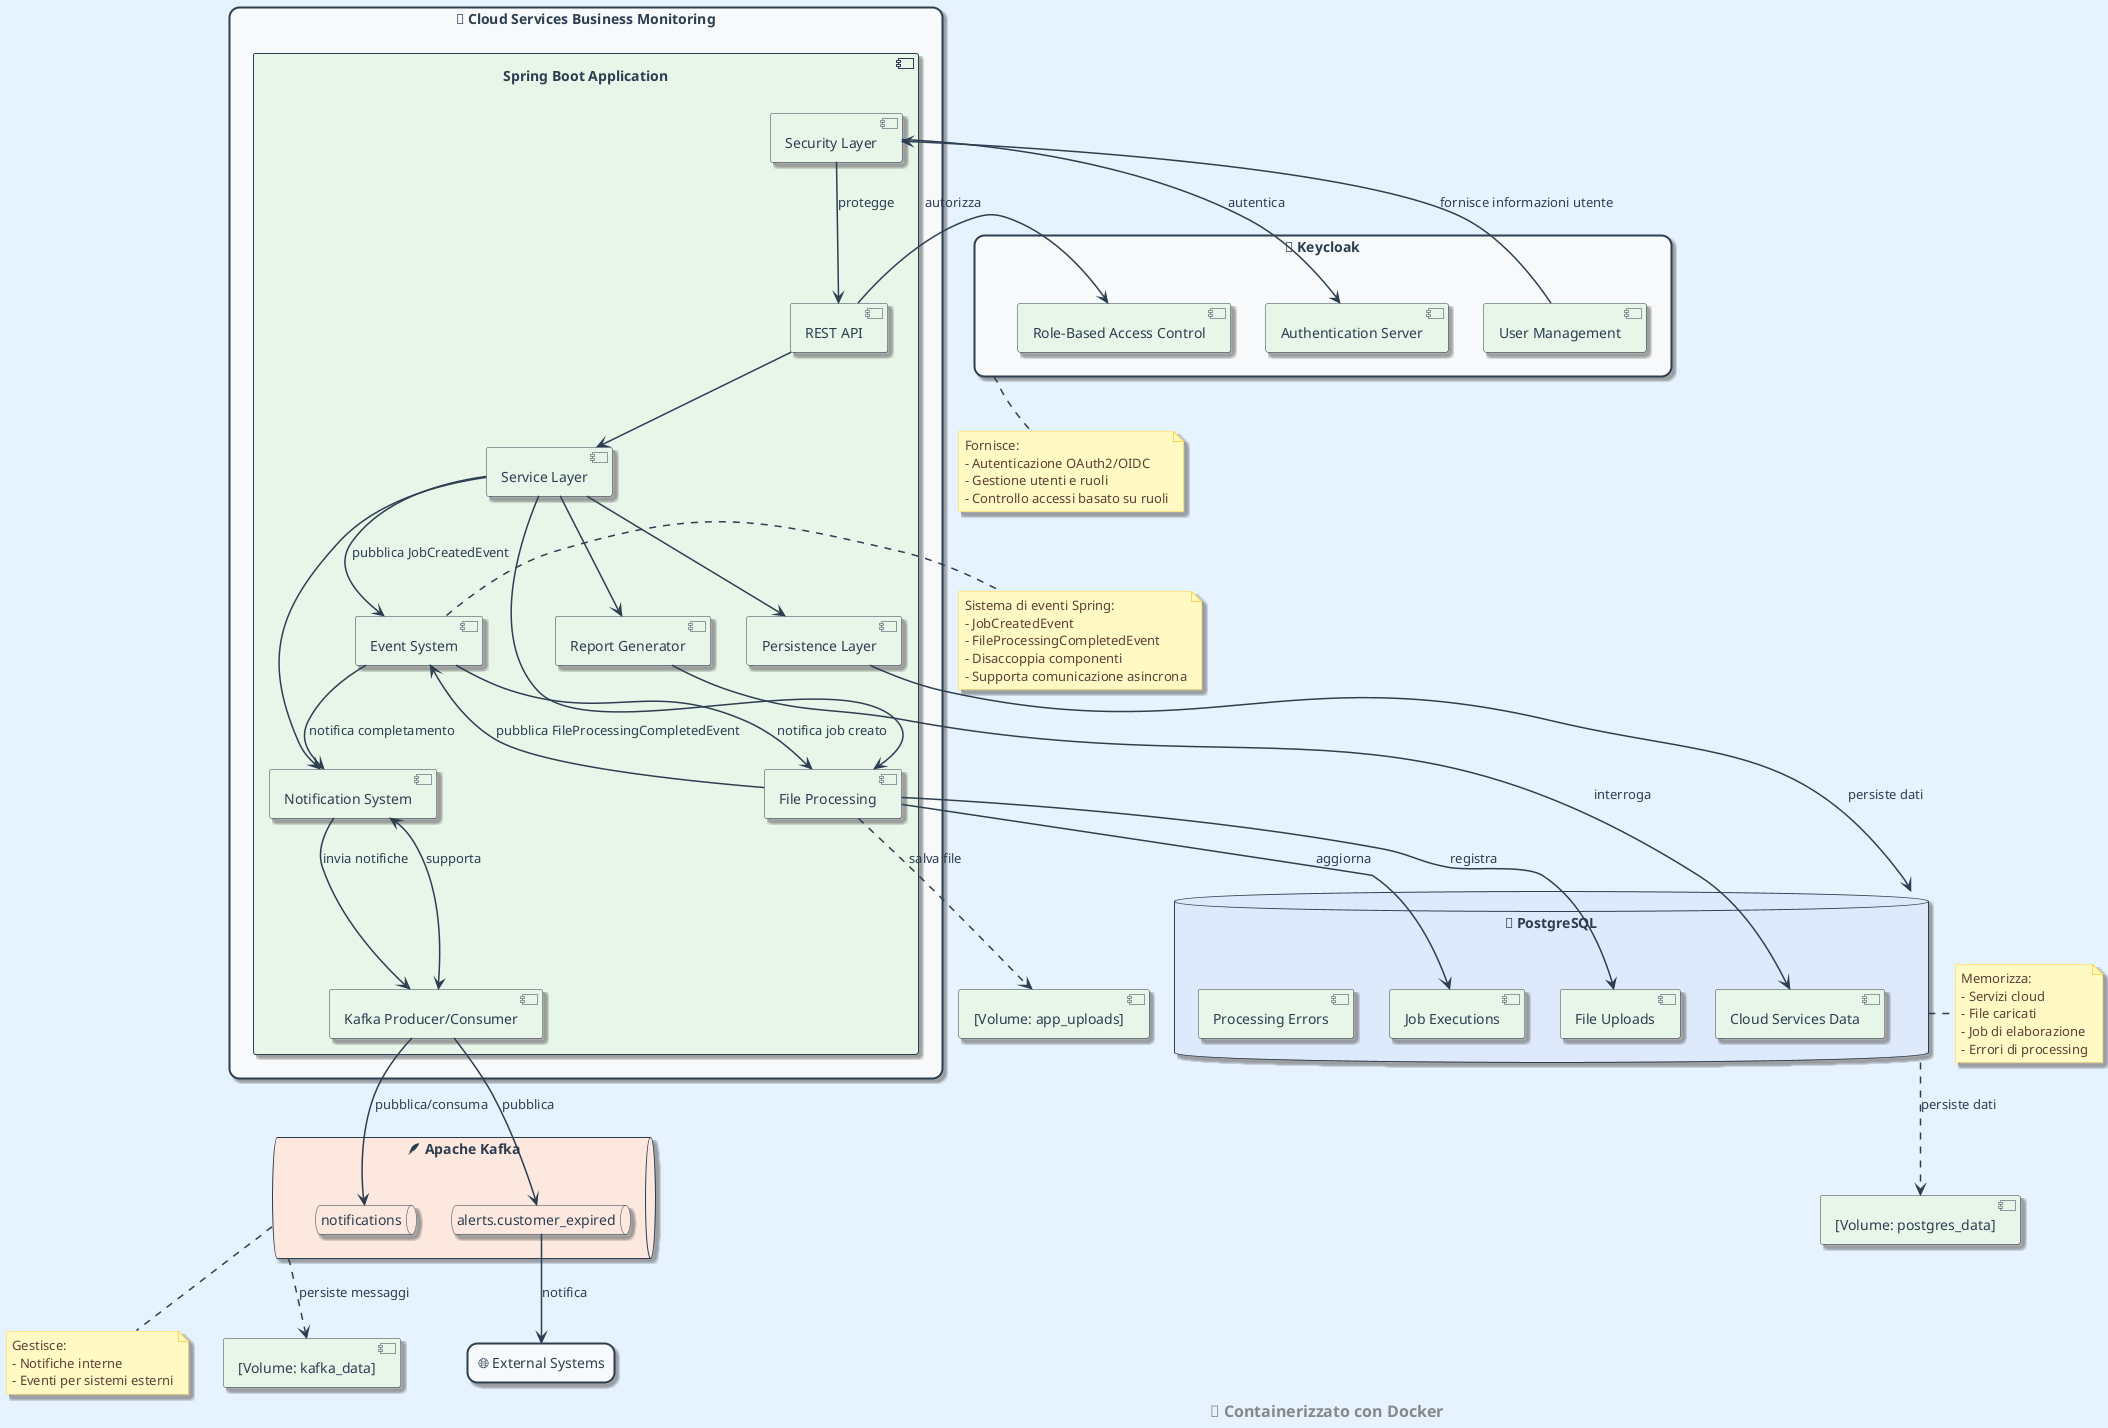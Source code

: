 @startuml "Cloud Services Business Monitoring - High Level Design"

skinparam backgroundColor #E6F3FF

skinparam rectangle {
  BackgroundColor #F8F9FA
  BorderColor #2C3E50
  FontColor #2C3E50
  BorderThickness 2
  Shadowing true
  RoundCorner 20
}

skinparam database {
  BackgroundColor #DEEAFC
  BorderColor #2C3E50
  FontColor #2C3E50
  Shadowing true
}

skinparam queue {
  BackgroundColor #FCE8DE
  BorderColor #2C3E50
  FontColor #2C3E50
  Shadowing true
}

skinparam arrow {
  Color #2C3E50
  FontColor #2C3E50
  Thickness 1.5
}

skinparam component {
  BackgroundColor #E8F5E9
  BorderColor #2C3E50
  FontColor #2C3E50
  Shadowing true
}

skinparam note {
  BackgroundColor #FFF9C4
  BorderColor #FFD54F
  FontColor #5D4037
  Shadowing true
}

skinparam footer {
  FontSize 16
  FontStyle bold
}

rectangle "🍃 Cloud Services Business Monitoring" as CSBM {
  component "Spring Boot Application" as SpringApp {
    component "REST API" as RestAPI
    component "Service Layer" as ServiceLayer
    component "Report Generator" as ReportGenerator
    component "Persistence Layer" as PersistenceLayer
    component "Kafka Producer/Consumer" as KafkaClient
    component "Security Layer" as SecurityLayer
    component "File Processing" as FileProcessing
    component "Notification System" as NotificationSystem
    
    ' Evento interno
    component "Event System" as EventSystem
  }
}

database "🐘 PostgreSQL" as PostgreSQL {
  component "Cloud Services Data" as CloudServicesDB
  component "Job Executions" as JobExecutionsDB
  component "File Uploads" as FileUploadsDB
  component "Processing Errors" as ErrorsDB
}

queue "🪶 Apache Kafka" as Kafka {
  queue "notifications" as NotificationsTopic
  queue "alerts.customer_expired" as AlertsTopic
}

note bottom of Kafka
  Gestisce:
  - Notifiche interne
  - Eventi per sistemi esterni
end note

rectangle "🔐 Keycloak" as Keycloak {
  component "Authentication Server" as AuthServer
  component "User Management" as UserManagement
  component "Role-Based Access Control" as RBAC
}

note bottom of Keycloak
  Fornisce:
  - Autenticazione OAuth2/OIDC
  - Gestione utenti e ruoli
  - Controllo accessi basato su ruoli
end note

rectangle "🌐 External Systems" as ExternalSystems

' Volumi Docker
component "[Volume: app_uploads]" as AppUploads
component "[Volume: postgres_data]" as PostgresData
component "[Volume: kafka_data]" as KafkaData

' Relazioni interne all'applicazione
RestAPI --> ServiceLayer
ServiceLayer --> PersistenceLayer
ServiceLayer --> FileProcessing
ServiceLayer --> NotificationSystem
ServiceLayer --> ReportGenerator
SecurityLayer --> RestAPI : protegge
KafkaClient <--> NotificationSystem : supporta
NotificationSystem --> KafkaClient : invia notifiche

' Relazioni con PostgreSQL
PersistenceLayer --> PostgreSQL : persiste dati
FileProcessing --> FileUploadsDB : registra
FileProcessing --> JobExecutionsDB : aggiorna
ReportGenerator --> CloudServicesDB : interroga

' Relazioni con Event System
ServiceLayer --> EventSystem : pubblica JobCreatedEvent
FileProcessing --> EventSystem : pubblica FileProcessingCompletedEvent
EventSystem --> FileProcessing : notifica job creato
EventSystem --> NotificationSystem : notifica completamento

' Relazioni con Kafka
KafkaClient --> NotificationsTopic : pubblica/consuma
KafkaClient --> AlertsTopic : pubblica
AlertsTopic --> ExternalSystems : notifica

' Relazioni con Keycloak
SecurityLayer --> AuthServer : autentica
RestAPI --> RBAC : autorizza
UserManagement --> SecurityLayer : fornisce informazioni utente

' Relazioni con i volumi
FileProcessing ..> AppUploads : salva file
PostgreSQL ..> PostgresData : persiste dati
Kafka ..> KafkaData : persiste messaggi

note right of PostgreSQL
  Memorizza:
  - Servizi cloud
  - File caricati
  - Job di elaborazione
  - Errori di processing
end note

note right of EventSystem
  Sistema di eventi Spring:
  - JobCreatedEvent
  - FileProcessingCompletedEvent
  - Disaccoppia componenti
  - Supporta comunicazione asincrona
end note

footer "                                                                                                                                      🐳 **Containerizzato con Docker**"

@enduml